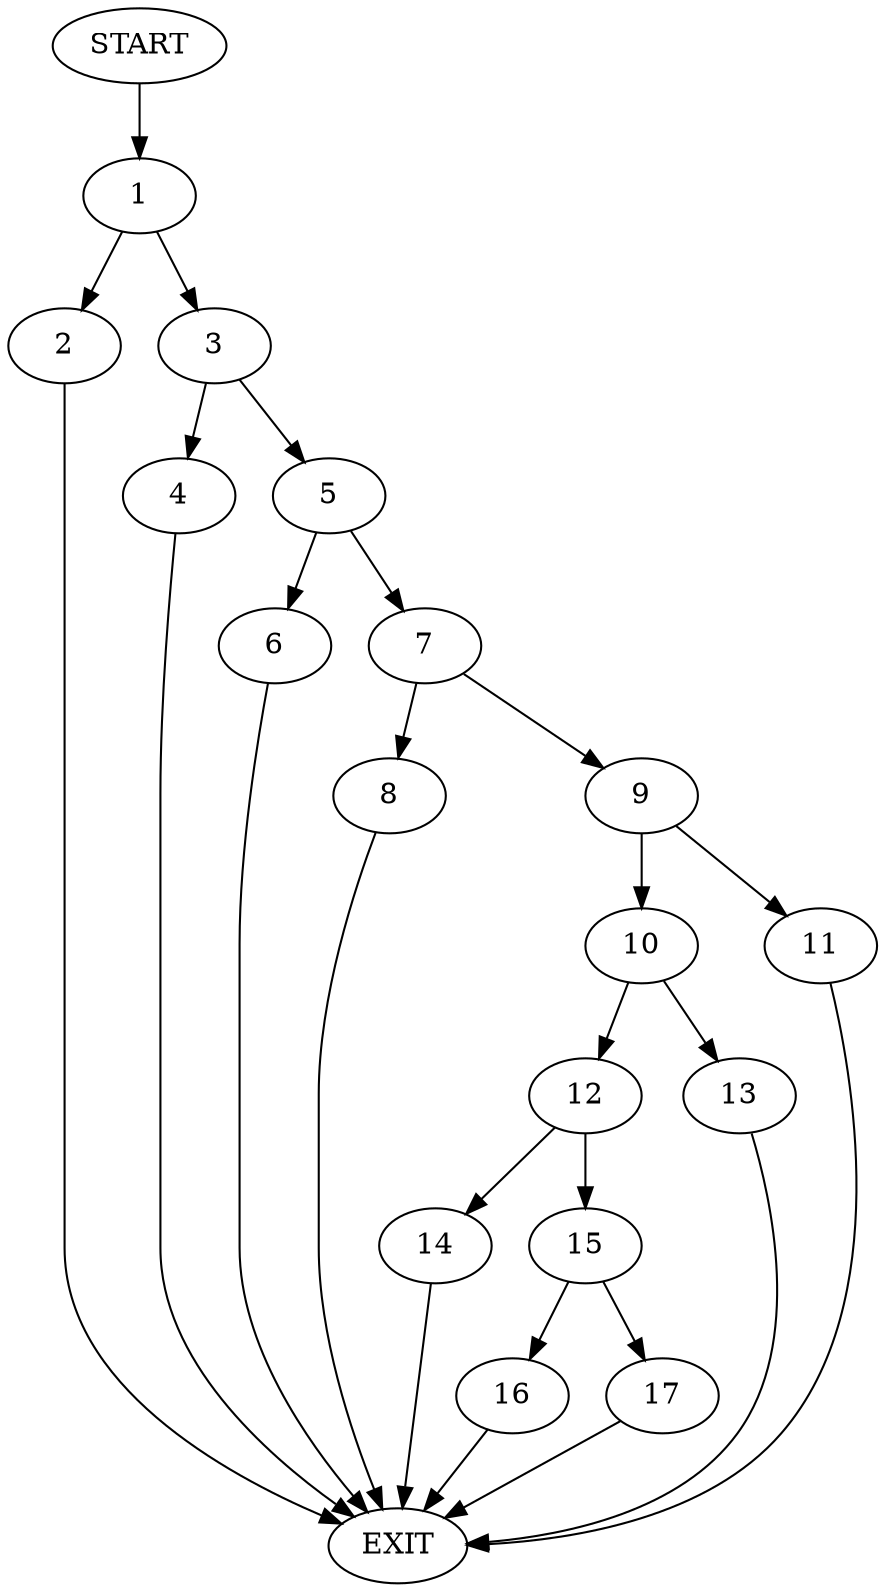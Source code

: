 digraph {
0 [label="START"]
18 [label="EXIT"]
0 -> 1
1 -> 2
1 -> 3
2 -> 18
3 -> 4
3 -> 5
4 -> 18
5 -> 6
5 -> 7
6 -> 18
7 -> 8
7 -> 9
8 -> 18
9 -> 10
9 -> 11
10 -> 12
10 -> 13
11 -> 18
12 -> 14
12 -> 15
13 -> 18
14 -> 18
15 -> 16
15 -> 17
16 -> 18
17 -> 18
}
